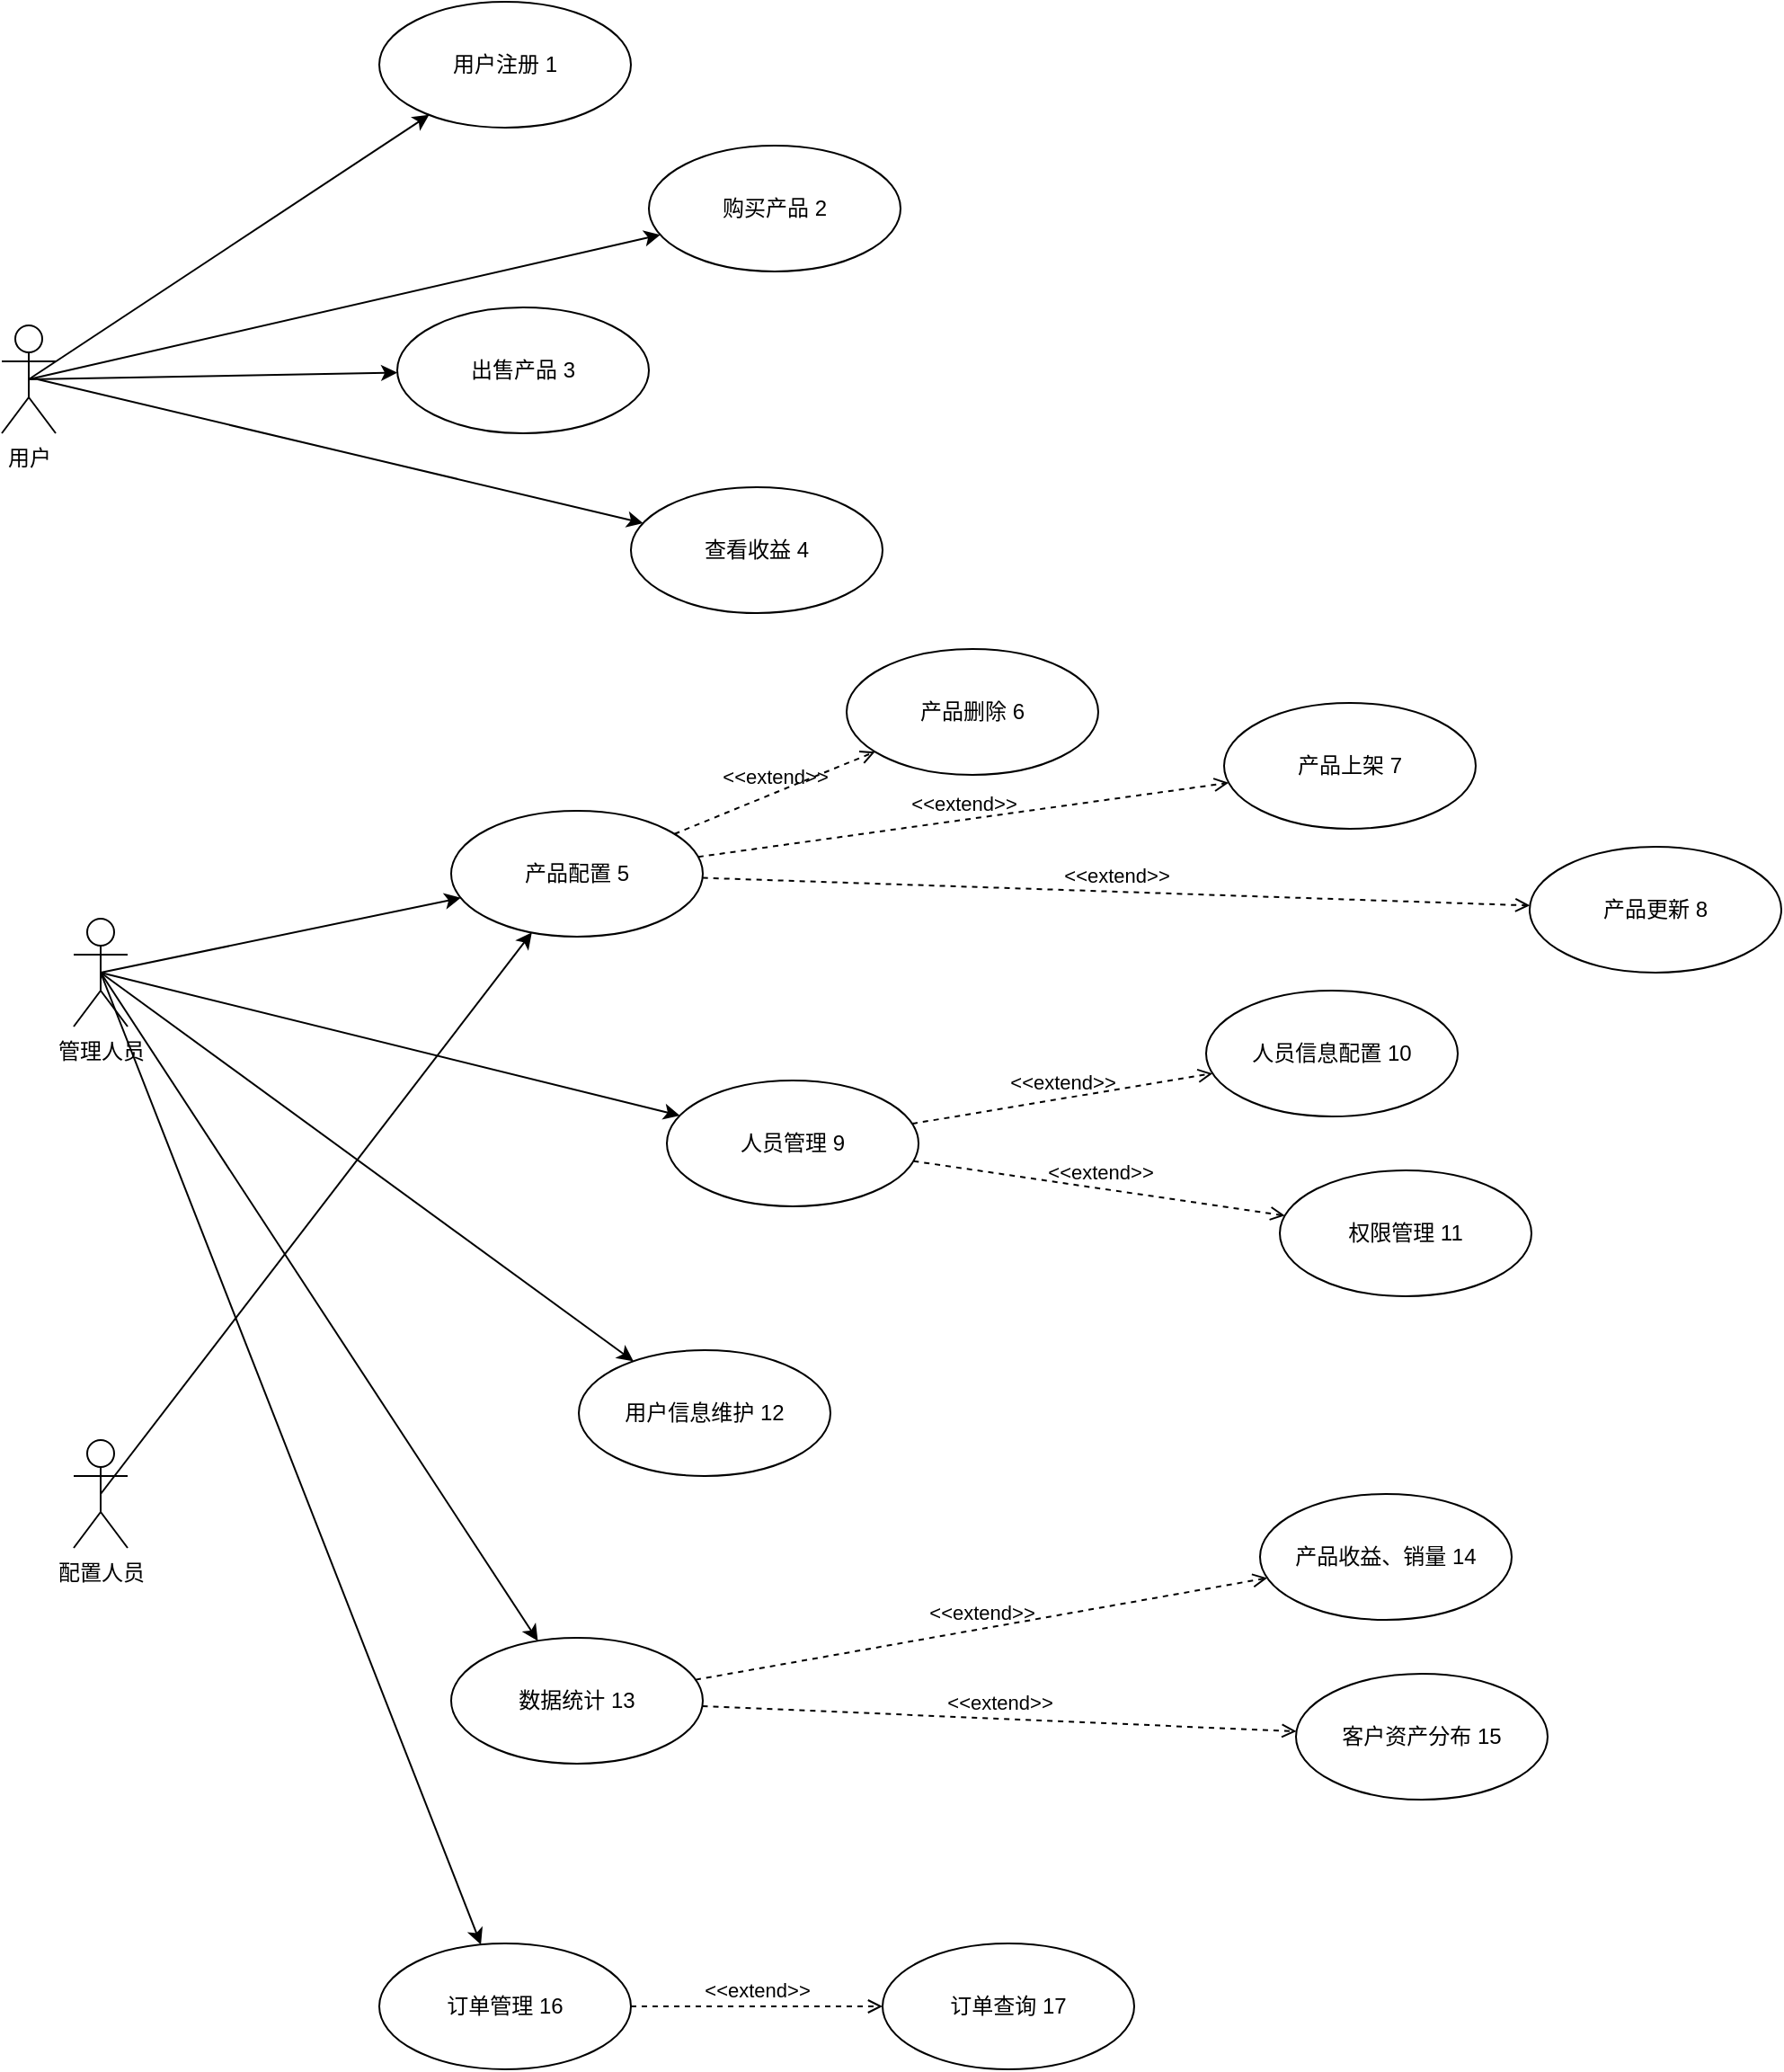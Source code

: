 <mxfile version="20.3.0" type="device"><diagram id="P4K4G53R4zE8iD2N38No" name="第 1 页"><mxGraphModel dx="1052" dy="657" grid="1" gridSize="10" guides="1" tooltips="1" connect="1" arrows="1" fold="1" page="1" pageScale="1" pageWidth="1200" pageHeight="1920" math="0" shadow="0"><root><mxCell id="0"/><mxCell id="1" parent="0"/><mxCell id="i4KGQfVuRdm0lufXAu72-2" value="用户" style="shape=umlActor;verticalLabelPosition=bottom;verticalAlign=top;html=1;" parent="1" vertex="1"><mxGeometry x="100" y="190" width="30" height="60" as="geometry"/></mxCell><mxCell id="i4KGQfVuRdm0lufXAu72-4" value="购买产品 2" style="ellipse;whiteSpace=wrap;html=1;" parent="1" vertex="1"><mxGeometry x="460" y="90" width="140" height="70" as="geometry"/></mxCell><mxCell id="i4KGQfVuRdm0lufXAu72-5" value="出售产品 3" style="ellipse;whiteSpace=wrap;html=1;" parent="1" vertex="1"><mxGeometry x="320" y="180" width="140" height="70" as="geometry"/></mxCell><mxCell id="i4KGQfVuRdm0lufXAu72-6" value="查看收益 4" style="ellipse;whiteSpace=wrap;html=1;" parent="1" vertex="1"><mxGeometry x="450" y="280" width="140" height="70" as="geometry"/></mxCell><mxCell id="i4KGQfVuRdm0lufXAu72-7" value="产品配置 5" style="ellipse;whiteSpace=wrap;html=1;" parent="1" vertex="1"><mxGeometry x="350" y="460" width="140" height="70" as="geometry"/></mxCell><mxCell id="i4KGQfVuRdm0lufXAu72-8" value="管理人员" style="shape=umlActor;verticalLabelPosition=bottom;verticalAlign=top;html=1;" parent="1" vertex="1"><mxGeometry x="140" y="520" width="30" height="60" as="geometry"/></mxCell><mxCell id="i4KGQfVuRdm0lufXAu72-11" value="产品上架 7&lt;span style=&quot;color: rgba(0, 0, 0, 0); font-family: monospace; font-size: 0px; text-align: start;&quot;&gt;%3CmxGraphModel%3E%3Croot%3E%3CmxCell%20id%3D%220%22%2F%3E%3CmxCell%20id%3D%221%22%20parent%3D%220%22%2F%3E%3CmxCell%20id%3D%222%22%20value%3D%22%E4%BA%A7%E5%93%81%E9%85%8D%E7%BD%AE%22%20style%3D%22ellipse%3BwhiteSpace%3Dwrap%3Bhtml%3D1%3B%22%20vertex%3D%221%22%20parent%3D%221%22%3E%3CmxGeometry%20x%3D%22320%22%20y%3D%22500%22%20width%3D%22140%22%20height%3D%2270%22%20as%3D%22geometry%22%2F%3E%3C%2FmxCell%3E%3C%2Froot%3E%3C%2FmxGraphModel%3E 7 7&amp;nbsp;&lt;/span&gt;" style="ellipse;whiteSpace=wrap;html=1;" parent="1" vertex="1"><mxGeometry x="780" y="400" width="140" height="70" as="geometry"/></mxCell><mxCell id="i4KGQfVuRdm0lufXAu72-12" value="产品更新 8&lt;span style=&quot;color: rgba(0, 0, 0, 0); font-family: monospace; font-size: 0px; text-align: start;&quot;&gt;%3CmxGraphModel%3E%3Croot%3E%3CmxCell%20id%3D%220%22%2F%3E%3CmxCell%20id%3D%221%22%20parent%3D%220%22%2F%3E%3CmxCell%20id%3D%222%22%20value%3D%22%E4%BA%A7%E5%93%81%E9%85%8D%E7%BD%AE%22%20style%3D%22ellipse%3BwhiteSpace%3Dwrap%3Bhtml%3D1%3B%22%20vertex%3D%221%22%20parent%3D%221%22%3E%3CmxGeometry%20x%3D%22320%22%20y%3D%22500%22%20width%3D%22140%22%20height%3D%2270%22%20as%3D%22geometry%22%2F%3E%3C%2FmxCell%3E%3C%2Froot%3E%3C%2FmxGraphModel%3E&amp;nbsp;&lt;/span&gt;" style="ellipse;whiteSpace=wrap;html=1;" parent="1" vertex="1"><mxGeometry x="950" y="480" width="140" height="70" as="geometry"/></mxCell><mxCell id="i4KGQfVuRdm0lufXAu72-13" value="产品删除 6" style="ellipse;whiteSpace=wrap;html=1;" parent="1" vertex="1"><mxGeometry x="570" y="370" width="140" height="70" as="geometry"/></mxCell><mxCell id="i4KGQfVuRdm0lufXAu72-14" value="人员管理 9" style="ellipse;whiteSpace=wrap;html=1;" parent="1" vertex="1"><mxGeometry x="470" y="610" width="140" height="70" as="geometry"/></mxCell><mxCell id="i4KGQfVuRdm0lufXAu72-15" value="人员信息配置 10&lt;span style=&quot;color: rgba(0, 0, 0, 0); font-family: monospace; font-size: 0px; text-align: start;&quot;&gt;%3CmxGraphModel%3E%3Croot%3E%3CmxCell%20id%3D%220%22%2F%3E%3CmxCell%20id%3D%221%22%20parent%3D%220%22%2F%3E%3CmxCell%20id%3D%222%22%20value%3D%22%E4%BA%BA%E5%91%98%E7%AE%A1%E7%90%86%22%20style%3D%22ellipse%3BwhiteSpace%3Dwrap%3Bhtml%3D1%3B%22%20vertex%3D%221%22%20parent%3D%221%22%3E%3CmxGeometry%20x%3D%22330%22%20y%3D%22630%22%20width%3D%22140%22%20height%3D%2270%22%20as%3D%22geometry%22%2F%3E%3C%2FmxCell%3E%3C%2Froot%3E%3C%2FmxGraphModel%3E&amp;nbsp;&lt;/span&gt;" style="ellipse;whiteSpace=wrap;html=1;" parent="1" vertex="1"><mxGeometry x="770" y="560" width="140" height="70" as="geometry"/></mxCell><mxCell id="i4KGQfVuRdm0lufXAu72-16" value="权限管理 11" style="ellipse;whiteSpace=wrap;html=1;" parent="1" vertex="1"><mxGeometry x="811" y="660" width="140" height="70" as="geometry"/></mxCell><mxCell id="i4KGQfVuRdm0lufXAu72-18" value="用户注册 1" style="ellipse;whiteSpace=wrap;html=1;" parent="1" vertex="1"><mxGeometry x="310" y="10" width="140" height="70" as="geometry"/></mxCell><mxCell id="i4KGQfVuRdm0lufXAu72-19" value="用户信息维护 12" style="ellipse;whiteSpace=wrap;html=1;" parent="1" vertex="1"><mxGeometry x="421" y="760" width="140" height="70" as="geometry"/></mxCell><mxCell id="i4KGQfVuRdm0lufXAu72-20" value="数据统计 13&lt;span style=&quot;color: rgba(0, 0, 0, 0); font-family: monospace; font-size: 0px; text-align: start;&quot;&gt;%3CmxGraphModel%3E%3Croot%3E%3CmxCell%20id%3D%220%22%2F%3E%3CmxCell%20id%3D%221%22%20parent%3D%220%22%2F%3E%3CmxCell%20id%3D%222%22%20value%3D%22%E7%94%A8%E6%88%B7%E4%BF%A1%E6%81%AF%E7%BB%B4%E6%8A%A4%22%20style%3D%22ellipse%3BwhiteSpace%3Dwrap%3Bhtml%3D1%3B%22%20vertex%3D%221%22%20parent%3D%221%22%3E%3CmxGeometry%20x%3D%22330%22%20y%3D%22730%22%20width%3D%22140%22%20height%3D%2270%22%20as%3D%22geometry%22%2F%3E%3C%2FmxCell%3E%3C%2Froot%3E%3C%2FmxGraphModel%3E&lt;/span&gt;" style="ellipse;whiteSpace=wrap;html=1;" parent="1" vertex="1"><mxGeometry x="350" y="920" width="140" height="70" as="geometry"/></mxCell><mxCell id="i4KGQfVuRdm0lufXAu72-21" value="产品收益、销量 14" style="ellipse;whiteSpace=wrap;html=1;" parent="1" vertex="1"><mxGeometry x="800" y="840" width="140" height="70" as="geometry"/></mxCell><mxCell id="i4KGQfVuRdm0lufXAu72-22" value="客户资产分布 15" style="ellipse;whiteSpace=wrap;html=1;" parent="1" vertex="1"><mxGeometry x="820" y="940" width="140" height="70" as="geometry"/></mxCell><mxCell id="i4KGQfVuRdm0lufXAu72-23" value="订单管理 16" style="ellipse;whiteSpace=wrap;html=1;" parent="1" vertex="1"><mxGeometry x="310" y="1090" width="140" height="70" as="geometry"/></mxCell><mxCell id="i4KGQfVuRdm0lufXAu72-24" value="订单查询 17" style="ellipse;whiteSpace=wrap;html=1;" parent="1" vertex="1"><mxGeometry x="590" y="1090" width="140" height="70" as="geometry"/></mxCell><mxCell id="i4KGQfVuRdm0lufXAu72-27" value="" style="rounded=0;orthogonalLoop=1;jettySize=auto;html=1;exitX=0.5;exitY=0.5;exitDx=0;exitDy=0;exitPerimeter=0;" parent="1" source="i4KGQfVuRdm0lufXAu72-2" target="i4KGQfVuRdm0lufXAu72-18" edge="1"><mxGeometry relative="1" as="geometry"><mxPoint x="180" y="151" as="sourcePoint"/><mxPoint x="275.5" y="150" as="targetPoint"/></mxGeometry></mxCell><mxCell id="i4KGQfVuRdm0lufXAu72-28" value="" style="rounded=0;orthogonalLoop=1;jettySize=auto;html=1;exitX=0.5;exitY=0.5;exitDx=0;exitDy=0;exitPerimeter=0;" parent="1" source="i4KGQfVuRdm0lufXAu72-2" target="i4KGQfVuRdm0lufXAu72-4" edge="1"><mxGeometry relative="1" as="geometry"><mxPoint x="125" y="230" as="sourcePoint"/><mxPoint x="347.722" y="82.895" as="targetPoint"/></mxGeometry></mxCell><mxCell id="i4KGQfVuRdm0lufXAu72-29" value="" style="rounded=0;orthogonalLoop=1;jettySize=auto;html=1;exitX=0.5;exitY=0.5;exitDx=0;exitDy=0;exitPerimeter=0;" parent="1" source="i4KGQfVuRdm0lufXAu72-2" target="i4KGQfVuRdm0lufXAu72-5" edge="1"><mxGeometry relative="1" as="geometry"><mxPoint x="135" y="240" as="sourcePoint"/><mxPoint x="357.722" y="92.895" as="targetPoint"/></mxGeometry></mxCell><mxCell id="i4KGQfVuRdm0lufXAu72-30" value="" style="rounded=0;orthogonalLoop=1;jettySize=auto;html=1;" parent="1" target="i4KGQfVuRdm0lufXAu72-6" edge="1"><mxGeometry relative="1" as="geometry"><mxPoint x="120" y="220" as="sourcePoint"/><mxPoint x="367.722" y="102.895" as="targetPoint"/></mxGeometry></mxCell><mxCell id="i4KGQfVuRdm0lufXAu72-31" value="" style="rounded=0;orthogonalLoop=1;jettySize=auto;html=1;exitX=0.5;exitY=0.5;exitDx=0;exitDy=0;exitPerimeter=0;" parent="1" source="i4KGQfVuRdm0lufXAu72-8" target="i4KGQfVuRdm0lufXAu72-7" edge="1"><mxGeometry relative="1" as="geometry"><mxPoint x="160" y="551.92" as="sourcePoint"/><mxPoint x="365.038" y="548.078" as="targetPoint"/></mxGeometry></mxCell><mxCell id="i4KGQfVuRdm0lufXAu72-32" value="" style="rounded=0;orthogonalLoop=1;jettySize=auto;html=1;exitX=0.5;exitY=0.5;exitDx=0;exitDy=0;exitPerimeter=0;" parent="1" source="i4KGQfVuRdm0lufXAu72-8" target="i4KGQfVuRdm0lufXAu72-14" edge="1"><mxGeometry relative="1" as="geometry"><mxPoint x="165" y="560" as="sourcePoint"/><mxPoint x="330.532" y="549.308" as="targetPoint"/></mxGeometry></mxCell><mxCell id="i4KGQfVuRdm0lufXAu72-33" value="" style="rounded=0;orthogonalLoop=1;jettySize=auto;html=1;exitX=0.5;exitY=0.5;exitDx=0;exitDy=0;exitPerimeter=0;" parent="1" source="i4KGQfVuRdm0lufXAu72-8" target="i4KGQfVuRdm0lufXAu72-19" edge="1"><mxGeometry relative="1" as="geometry"><mxPoint x="175" y="570" as="sourcePoint"/><mxPoint x="340.532" y="559.308" as="targetPoint"/></mxGeometry></mxCell><mxCell id="i4KGQfVuRdm0lufXAu72-34" value="配置人员" style="shape=umlActor;verticalLabelPosition=bottom;verticalAlign=top;html=1;outlineConnect=0;" parent="1" vertex="1"><mxGeometry x="140" y="810" width="30" height="60" as="geometry"/></mxCell><mxCell id="i4KGQfVuRdm0lufXAu72-35" value="" style="rounded=0;orthogonalLoop=1;jettySize=auto;html=1;exitX=0.5;exitY=0.5;exitDx=0;exitDy=0;exitPerimeter=0;" parent="1" source="i4KGQfVuRdm0lufXAu72-34" target="i4KGQfVuRdm0lufXAu72-7" edge="1"><mxGeometry relative="1" as="geometry"><mxPoint x="185" y="580" as="sourcePoint"/><mxPoint x="350.532" y="569.308" as="targetPoint"/></mxGeometry></mxCell><mxCell id="i4KGQfVuRdm0lufXAu72-37" value="" style="rounded=0;orthogonalLoop=1;jettySize=auto;html=1;exitX=0.5;exitY=0.5;exitDx=0;exitDy=0;exitPerimeter=0;" parent="1" source="i4KGQfVuRdm0lufXAu72-8" target="i4KGQfVuRdm0lufXAu72-20" edge="1"><mxGeometry relative="1" as="geometry"><mxPoint x="205" y="600" as="sourcePoint"/><mxPoint x="370.532" y="589.308" as="targetPoint"/></mxGeometry></mxCell><mxCell id="i4KGQfVuRdm0lufXAu72-38" value="" style="rounded=0;orthogonalLoop=1;jettySize=auto;html=1;exitX=0.5;exitY=0.5;exitDx=0;exitDy=0;exitPerimeter=0;" parent="1" source="i4KGQfVuRdm0lufXAu72-8" target="i4KGQfVuRdm0lufXAu72-23" edge="1"><mxGeometry relative="1" as="geometry"><mxPoint x="215" y="610" as="sourcePoint"/><mxPoint x="380.532" y="599.308" as="targetPoint"/></mxGeometry></mxCell><mxCell id="i4KGQfVuRdm0lufXAu72-39" value="&amp;lt;&amp;lt;extend&amp;gt;&amp;gt;" style="html=1;verticalAlign=bottom;labelBackgroundColor=none;endArrow=open;endFill=0;dashed=1;rounded=0;" parent="1" source="i4KGQfVuRdm0lufXAu72-7" target="i4KGQfVuRdm0lufXAu72-13" edge="1"><mxGeometry width="160" relative="1" as="geometry"><mxPoint x="520" y="520" as="sourcePoint"/><mxPoint x="660" y="520" as="targetPoint"/></mxGeometry></mxCell><mxCell id="i4KGQfVuRdm0lufXAu72-40" value="&amp;lt;&amp;lt;extend&amp;gt;&amp;gt;" style="html=1;verticalAlign=bottom;labelBackgroundColor=none;endArrow=open;endFill=0;dashed=1;rounded=0;" parent="1" source="i4KGQfVuRdm0lufXAu72-7" target="i4KGQfVuRdm0lufXAu72-11" edge="1"><mxGeometry width="160" relative="1" as="geometry"><mxPoint x="484.31" y="482.918" as="sourcePoint"/><mxPoint x="595.823" y="437.163" as="targetPoint"/></mxGeometry></mxCell><mxCell id="i4KGQfVuRdm0lufXAu72-41" value="&amp;lt;&amp;lt;extend&amp;gt;&amp;gt;" style="html=1;verticalAlign=bottom;labelBackgroundColor=none;endArrow=open;endFill=0;dashed=1;rounded=0;" parent="1" source="i4KGQfVuRdm0lufXAu72-7" target="i4KGQfVuRdm0lufXAu72-12" edge="1"><mxGeometry width="160" relative="1" as="geometry"><mxPoint x="494.31" y="492.918" as="sourcePoint"/><mxPoint x="605.823" y="447.163" as="targetPoint"/></mxGeometry></mxCell><mxCell id="i4KGQfVuRdm0lufXAu72-42" value="&amp;lt;&amp;lt;extend&amp;gt;&amp;gt;" style="html=1;verticalAlign=bottom;labelBackgroundColor=none;endArrow=open;endFill=0;dashed=1;rounded=0;" parent="1" source="i4KGQfVuRdm0lufXAu72-14" target="i4KGQfVuRdm0lufXAu72-15" edge="1"><mxGeometry width="160" relative="1" as="geometry"><mxPoint x="484.31" y="482.918" as="sourcePoint"/><mxPoint x="595.823" y="437.163" as="targetPoint"/></mxGeometry></mxCell><mxCell id="i4KGQfVuRdm0lufXAu72-43" value="&amp;lt;&amp;lt;extend&amp;gt;&amp;gt;" style="html=1;verticalAlign=bottom;labelBackgroundColor=none;endArrow=open;endFill=0;dashed=1;rounded=0;" parent="1" source="i4KGQfVuRdm0lufXAu72-14" target="i4KGQfVuRdm0lufXAu72-16" edge="1"><mxGeometry width="160" relative="1" as="geometry"><mxPoint x="616.511" y="644.088" as="sourcePoint"/><mxPoint x="783.592" y="616.068" as="targetPoint"/></mxGeometry></mxCell><mxCell id="i4KGQfVuRdm0lufXAu72-44" value="&amp;lt;&amp;lt;extend&amp;gt;&amp;gt;" style="html=1;verticalAlign=bottom;labelBackgroundColor=none;endArrow=open;endFill=0;dashed=1;rounded=0;" parent="1" source="i4KGQfVuRdm0lufXAu72-20" target="i4KGQfVuRdm0lufXAu72-21" edge="1"><mxGeometry width="160" relative="1" as="geometry"><mxPoint x="616.511" y="644.088" as="sourcePoint"/><mxPoint x="783.592" y="616.068" as="targetPoint"/></mxGeometry></mxCell><mxCell id="i4KGQfVuRdm0lufXAu72-45" value="&amp;lt;&amp;lt;extend&amp;gt;&amp;gt;" style="html=1;verticalAlign=bottom;labelBackgroundColor=none;endArrow=open;endFill=0;dashed=1;rounded=0;" parent="1" source="i4KGQfVuRdm0lufXAu72-20" target="i4KGQfVuRdm0lufXAu72-22" edge="1"><mxGeometry width="160" relative="1" as="geometry"><mxPoint x="495.957" y="953.278" as="sourcePoint"/><mxPoint x="814.045" y="896.725" as="targetPoint"/></mxGeometry></mxCell><mxCell id="i4KGQfVuRdm0lufXAu72-46" value="&amp;lt;&amp;lt;extend&amp;gt;&amp;gt;" style="html=1;verticalAlign=bottom;labelBackgroundColor=none;endArrow=open;endFill=0;dashed=1;rounded=0;" parent="1" source="i4KGQfVuRdm0lufXAu72-23" target="i4KGQfVuRdm0lufXAu72-24" edge="1"><mxGeometry width="160" relative="1" as="geometry"><mxPoint x="505.957" y="963.278" as="sourcePoint"/><mxPoint x="824.045" y="906.725" as="targetPoint"/></mxGeometry></mxCell></root></mxGraphModel></diagram></mxfile>